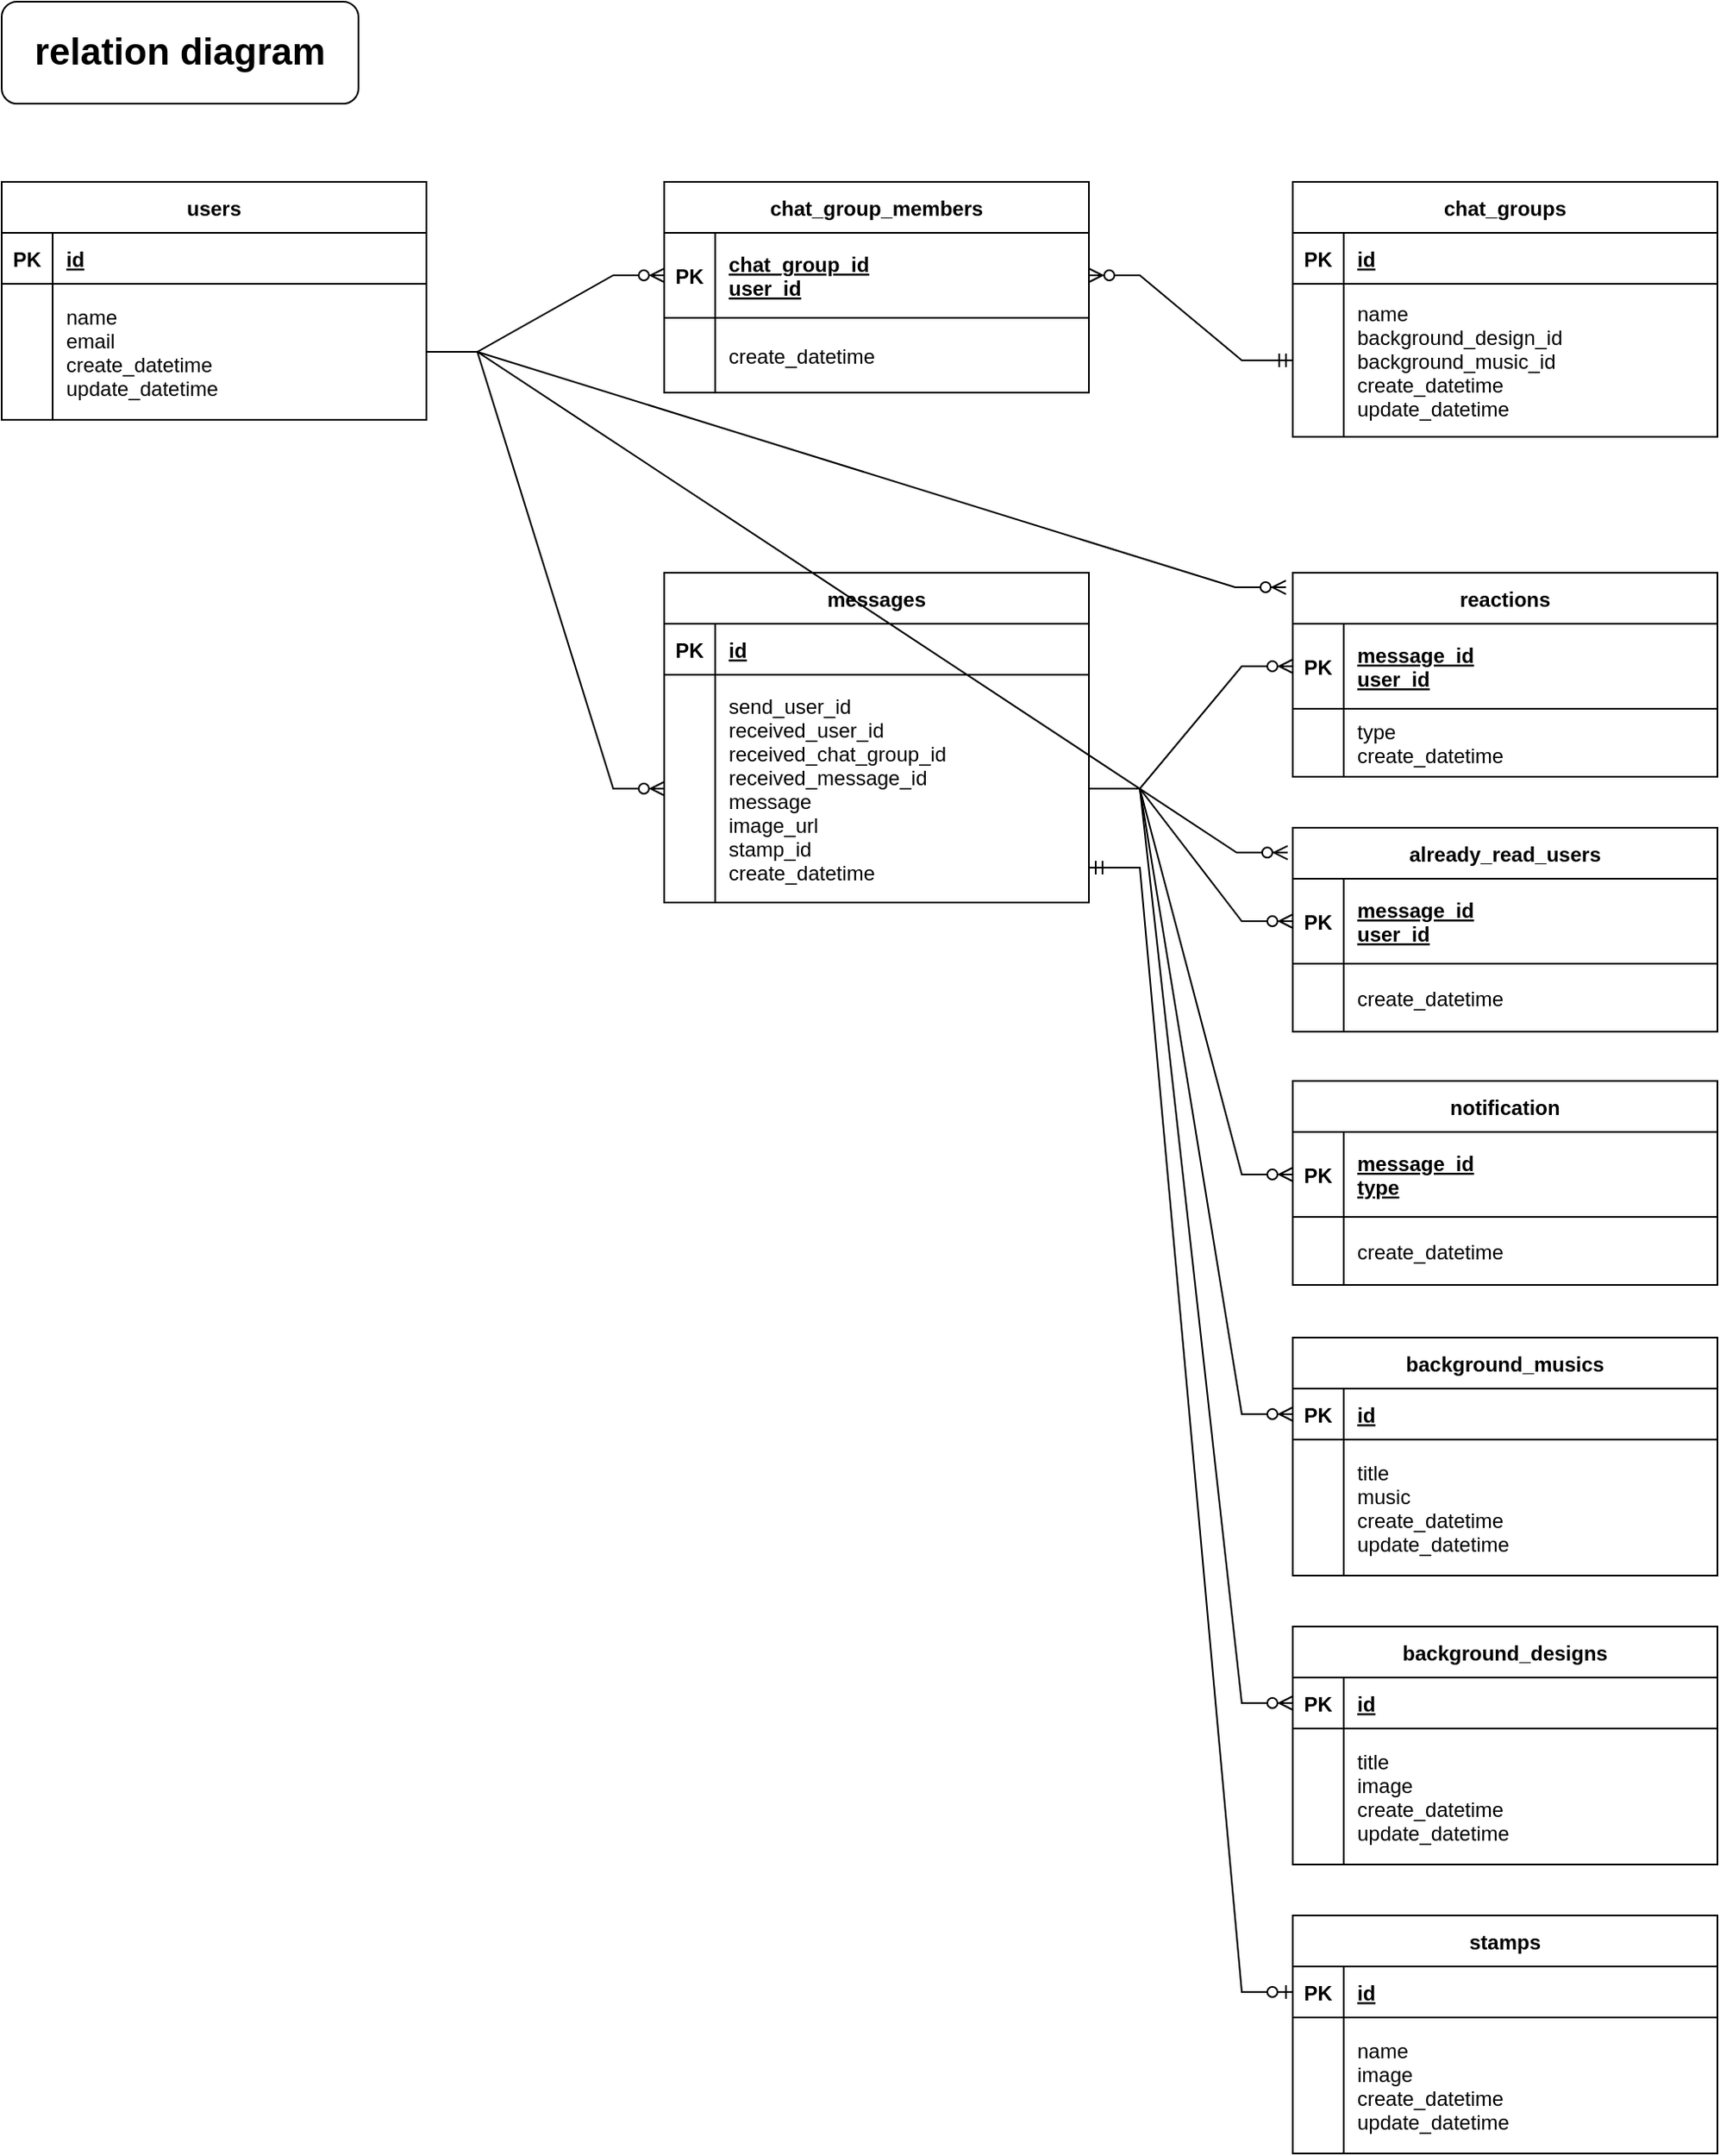 <mxfile version="20.3.0" type="device"><diagram id="R2lEEEUBdFMjLlhIrx00" name="relation diagram"><mxGraphModel dx="1426" dy="870" grid="1" gridSize="10" guides="1" tooltips="1" connect="1" arrows="1" fold="1" page="1" pageScale="1" pageWidth="850" pageHeight="1100" math="0" shadow="0" extFonts="Permanent Marker^https://fonts.googleapis.com/css?family=Permanent+Marker"><root><mxCell id="0"/><mxCell id="1" parent="0"/><mxCell id="Bx2NuQBaS8KRFv1rN33F-1" value="users" style="shape=table;startSize=30;container=1;collapsible=1;childLayout=tableLayout;fixedRows=1;rowLines=0;fontStyle=1;align=center;resizeLast=1;" parent="1" vertex="1"><mxGeometry x="60" y="146" width="250" height="140" as="geometry"/></mxCell><mxCell id="Bx2NuQBaS8KRFv1rN33F-2" value="" style="shape=partialRectangle;collapsible=0;dropTarget=0;pointerEvents=0;fillColor=none;points=[[0,0.5],[1,0.5]];portConstraint=eastwest;top=0;left=0;right=0;bottom=1;" parent="Bx2NuQBaS8KRFv1rN33F-1" vertex="1"><mxGeometry y="30" width="250" height="30" as="geometry"/></mxCell><mxCell id="Bx2NuQBaS8KRFv1rN33F-3" value="PK" style="shape=partialRectangle;overflow=hidden;connectable=0;fillColor=none;top=0;left=0;bottom=0;right=0;fontStyle=1;" parent="Bx2NuQBaS8KRFv1rN33F-2" vertex="1"><mxGeometry width="30" height="30" as="geometry"><mxRectangle width="30" height="30" as="alternateBounds"/></mxGeometry></mxCell><mxCell id="Bx2NuQBaS8KRFv1rN33F-4" value="id" style="shape=partialRectangle;overflow=hidden;connectable=0;fillColor=none;top=0;left=0;bottom=0;right=0;align=left;spacingLeft=6;fontStyle=5;" parent="Bx2NuQBaS8KRFv1rN33F-2" vertex="1"><mxGeometry x="30" width="220" height="30" as="geometry"><mxRectangle width="220" height="30" as="alternateBounds"/></mxGeometry></mxCell><mxCell id="Bx2NuQBaS8KRFv1rN33F-5" value="" style="shape=partialRectangle;collapsible=0;dropTarget=0;pointerEvents=0;fillColor=none;points=[[0,0.5],[1,0.5]];portConstraint=eastwest;top=0;left=0;right=0;bottom=0;" parent="Bx2NuQBaS8KRFv1rN33F-1" vertex="1"><mxGeometry y="60" width="250" height="80" as="geometry"/></mxCell><mxCell id="Bx2NuQBaS8KRFv1rN33F-6" value="" style="shape=partialRectangle;overflow=hidden;connectable=0;fillColor=none;top=0;left=0;bottom=0;right=0;" parent="Bx2NuQBaS8KRFv1rN33F-5" vertex="1"><mxGeometry width="30" height="80" as="geometry"><mxRectangle width="30" height="80" as="alternateBounds"/></mxGeometry></mxCell><mxCell id="Bx2NuQBaS8KRFv1rN33F-7" value="name&#10;email&#10;create_datetime&#10;update_datetime" style="shape=partialRectangle;overflow=hidden;connectable=0;fillColor=none;top=0;left=0;bottom=0;right=0;align=left;spacingLeft=6;" parent="Bx2NuQBaS8KRFv1rN33F-5" vertex="1"><mxGeometry x="30" width="220" height="80" as="geometry"><mxRectangle width="220" height="80" as="alternateBounds"/></mxGeometry></mxCell><mxCell id="Bx2NuQBaS8KRFv1rN33F-8" value="chat_groups" style="shape=table;startSize=30;container=1;collapsible=1;childLayout=tableLayout;fixedRows=1;rowLines=0;fontStyle=1;align=center;resizeLast=1;" parent="1" vertex="1"><mxGeometry x="820" y="146" width="250" height="150" as="geometry"/></mxCell><mxCell id="Bx2NuQBaS8KRFv1rN33F-9" value="" style="shape=partialRectangle;collapsible=0;dropTarget=0;pointerEvents=0;fillColor=none;points=[[0,0.5],[1,0.5]];portConstraint=eastwest;top=0;left=0;right=0;bottom=1;" parent="Bx2NuQBaS8KRFv1rN33F-8" vertex="1"><mxGeometry y="30" width="250" height="30" as="geometry"/></mxCell><mxCell id="Bx2NuQBaS8KRFv1rN33F-10" value="PK" style="shape=partialRectangle;overflow=hidden;connectable=0;fillColor=none;top=0;left=0;bottom=0;right=0;fontStyle=1;" parent="Bx2NuQBaS8KRFv1rN33F-9" vertex="1"><mxGeometry width="30" height="30" as="geometry"><mxRectangle width="30" height="30" as="alternateBounds"/></mxGeometry></mxCell><mxCell id="Bx2NuQBaS8KRFv1rN33F-11" value="id" style="shape=partialRectangle;overflow=hidden;connectable=0;fillColor=none;top=0;left=0;bottom=0;right=0;align=left;spacingLeft=6;fontStyle=5;" parent="Bx2NuQBaS8KRFv1rN33F-9" vertex="1"><mxGeometry x="30" width="220" height="30" as="geometry"><mxRectangle width="220" height="30" as="alternateBounds"/></mxGeometry></mxCell><mxCell id="Bx2NuQBaS8KRFv1rN33F-12" value="" style="shape=partialRectangle;collapsible=0;dropTarget=0;pointerEvents=0;fillColor=none;points=[[0,0.5],[1,0.5]];portConstraint=eastwest;top=0;left=0;right=0;bottom=0;" parent="Bx2NuQBaS8KRFv1rN33F-8" vertex="1"><mxGeometry y="60" width="250" height="90" as="geometry"/></mxCell><mxCell id="Bx2NuQBaS8KRFv1rN33F-13" value="" style="shape=partialRectangle;overflow=hidden;connectable=0;fillColor=none;top=0;left=0;bottom=0;right=0;" parent="Bx2NuQBaS8KRFv1rN33F-12" vertex="1"><mxGeometry width="30" height="90" as="geometry"><mxRectangle width="30" height="90" as="alternateBounds"/></mxGeometry></mxCell><mxCell id="Bx2NuQBaS8KRFv1rN33F-14" value="name&#10;background_design_id&#10;background_music_id&#10;create_datetime&#10;update_datetime" style="shape=partialRectangle;overflow=hidden;connectable=0;fillColor=none;top=0;left=0;bottom=0;right=0;align=left;spacingLeft=6;" parent="Bx2NuQBaS8KRFv1rN33F-12" vertex="1"><mxGeometry x="30" width="220" height="90" as="geometry"><mxRectangle width="220" height="90" as="alternateBounds"/></mxGeometry></mxCell><mxCell id="Bx2NuQBaS8KRFv1rN33F-15" value="chat_group_members" style="shape=table;startSize=30;container=1;collapsible=1;childLayout=tableLayout;fixedRows=1;rowLines=0;fontStyle=1;align=center;resizeLast=1;" parent="1" vertex="1"><mxGeometry x="450" y="146" width="250" height="124" as="geometry"/></mxCell><mxCell id="Bx2NuQBaS8KRFv1rN33F-16" value="" style="shape=partialRectangle;collapsible=0;dropTarget=0;pointerEvents=0;fillColor=none;points=[[0,0.5],[1,0.5]];portConstraint=eastwest;top=0;left=0;right=0;bottom=1;" parent="Bx2NuQBaS8KRFv1rN33F-15" vertex="1"><mxGeometry y="30" width="250" height="50" as="geometry"/></mxCell><mxCell id="Bx2NuQBaS8KRFv1rN33F-17" value="PK" style="shape=partialRectangle;overflow=hidden;connectable=0;fillColor=none;top=0;left=0;bottom=0;right=0;fontStyle=1;" parent="Bx2NuQBaS8KRFv1rN33F-16" vertex="1"><mxGeometry width="30" height="50" as="geometry"><mxRectangle width="30" height="50" as="alternateBounds"/></mxGeometry></mxCell><mxCell id="Bx2NuQBaS8KRFv1rN33F-18" value="chat_group_id&#10;user_id" style="shape=partialRectangle;overflow=hidden;connectable=0;fillColor=none;top=0;left=0;bottom=0;right=0;align=left;spacingLeft=6;fontStyle=5;" parent="Bx2NuQBaS8KRFv1rN33F-16" vertex="1"><mxGeometry x="30" width="220" height="50" as="geometry"><mxRectangle width="220" height="50" as="alternateBounds"/></mxGeometry></mxCell><mxCell id="Bx2NuQBaS8KRFv1rN33F-19" value="" style="shape=partialRectangle;collapsible=0;dropTarget=0;pointerEvents=0;fillColor=none;points=[[0,0.5],[1,0.5]];portConstraint=eastwest;top=0;left=0;right=0;bottom=0;" parent="Bx2NuQBaS8KRFv1rN33F-15" vertex="1"><mxGeometry y="80" width="250" height="44" as="geometry"/></mxCell><mxCell id="Bx2NuQBaS8KRFv1rN33F-20" value="" style="shape=partialRectangle;overflow=hidden;connectable=0;fillColor=none;top=0;left=0;bottom=0;right=0;" parent="Bx2NuQBaS8KRFv1rN33F-19" vertex="1"><mxGeometry width="30" height="44" as="geometry"><mxRectangle width="30" height="44" as="alternateBounds"/></mxGeometry></mxCell><mxCell id="Bx2NuQBaS8KRFv1rN33F-21" value="create_datetime" style="shape=partialRectangle;overflow=hidden;connectable=0;fillColor=none;top=0;left=0;bottom=0;right=0;align=left;spacingLeft=6;" parent="Bx2NuQBaS8KRFv1rN33F-19" vertex="1"><mxGeometry x="30" width="220" height="44" as="geometry"><mxRectangle width="220" height="44" as="alternateBounds"/></mxGeometry></mxCell><mxCell id="Bx2NuQBaS8KRFv1rN33F-22" value="messages" style="shape=table;startSize=30;container=1;collapsible=1;childLayout=tableLayout;fixedRows=1;rowLines=0;fontStyle=1;align=center;resizeLast=1;" parent="1" vertex="1"><mxGeometry x="450" y="376" width="250" height="194" as="geometry"/></mxCell><mxCell id="Bx2NuQBaS8KRFv1rN33F-23" value="" style="shape=partialRectangle;collapsible=0;dropTarget=0;pointerEvents=0;fillColor=none;points=[[0,0.5],[1,0.5]];portConstraint=eastwest;top=0;left=0;right=0;bottom=1;" parent="Bx2NuQBaS8KRFv1rN33F-22" vertex="1"><mxGeometry y="30" width="250" height="30" as="geometry"/></mxCell><mxCell id="Bx2NuQBaS8KRFv1rN33F-24" value="PK" style="shape=partialRectangle;overflow=hidden;connectable=0;fillColor=none;top=0;left=0;bottom=0;right=0;fontStyle=1;" parent="Bx2NuQBaS8KRFv1rN33F-23" vertex="1"><mxGeometry width="30" height="30" as="geometry"><mxRectangle width="30" height="30" as="alternateBounds"/></mxGeometry></mxCell><mxCell id="Bx2NuQBaS8KRFv1rN33F-25" value="id" style="shape=partialRectangle;overflow=hidden;connectable=0;fillColor=none;top=0;left=0;bottom=0;right=0;align=left;spacingLeft=6;fontStyle=5;" parent="Bx2NuQBaS8KRFv1rN33F-23" vertex="1"><mxGeometry x="30" width="220" height="30" as="geometry"><mxRectangle width="220" height="30" as="alternateBounds"/></mxGeometry></mxCell><mxCell id="Bx2NuQBaS8KRFv1rN33F-26" value="" style="shape=partialRectangle;collapsible=0;dropTarget=0;pointerEvents=0;fillColor=none;points=[[0,0.5],[1,0.5]];portConstraint=eastwest;top=0;left=0;right=0;bottom=0;" parent="Bx2NuQBaS8KRFv1rN33F-22" vertex="1"><mxGeometry y="60" width="250" height="134" as="geometry"/></mxCell><mxCell id="Bx2NuQBaS8KRFv1rN33F-27" value="" style="shape=partialRectangle;overflow=hidden;connectable=0;fillColor=none;top=0;left=0;bottom=0;right=0;" parent="Bx2NuQBaS8KRFv1rN33F-26" vertex="1"><mxGeometry width="30" height="134" as="geometry"><mxRectangle width="30" height="134" as="alternateBounds"/></mxGeometry></mxCell><mxCell id="Bx2NuQBaS8KRFv1rN33F-28" value="send_user_id&#10;received_user_id&#10;received_chat_group_id&#10;received_message_id&#10;message&#10;image_url&#10;stamp_id&#10;create_datetime" style="shape=partialRectangle;overflow=hidden;connectable=0;fillColor=none;top=0;left=0;bottom=0;right=0;align=left;spacingLeft=6;" parent="Bx2NuQBaS8KRFv1rN33F-26" vertex="1"><mxGeometry x="30" width="220" height="134" as="geometry"><mxRectangle width="220" height="134" as="alternateBounds"/></mxGeometry></mxCell><mxCell id="Bx2NuQBaS8KRFv1rN33F-29" value="already_read_users" style="shape=table;startSize=30;container=1;collapsible=1;childLayout=tableLayout;fixedRows=1;rowLines=0;fontStyle=1;align=center;resizeLast=1;" parent="1" vertex="1"><mxGeometry x="820" y="526" width="250" height="120" as="geometry"/></mxCell><mxCell id="Bx2NuQBaS8KRFv1rN33F-30" value="" style="shape=partialRectangle;collapsible=0;dropTarget=0;pointerEvents=0;fillColor=none;points=[[0,0.5],[1,0.5]];portConstraint=eastwest;top=0;left=0;right=0;bottom=1;" parent="Bx2NuQBaS8KRFv1rN33F-29" vertex="1"><mxGeometry y="30" width="250" height="50" as="geometry"/></mxCell><mxCell id="Bx2NuQBaS8KRFv1rN33F-31" value="PK" style="shape=partialRectangle;overflow=hidden;connectable=0;fillColor=none;top=0;left=0;bottom=0;right=0;fontStyle=1;" parent="Bx2NuQBaS8KRFv1rN33F-30" vertex="1"><mxGeometry width="30" height="50" as="geometry"><mxRectangle width="30" height="50" as="alternateBounds"/></mxGeometry></mxCell><mxCell id="Bx2NuQBaS8KRFv1rN33F-32" value="message_id&#10;user_id" style="shape=partialRectangle;overflow=hidden;connectable=0;fillColor=none;top=0;left=0;bottom=0;right=0;align=left;spacingLeft=6;fontStyle=5;" parent="Bx2NuQBaS8KRFv1rN33F-30" vertex="1"><mxGeometry x="30" width="220" height="50" as="geometry"><mxRectangle width="220" height="50" as="alternateBounds"/></mxGeometry></mxCell><mxCell id="Bx2NuQBaS8KRFv1rN33F-33" value="" style="shape=partialRectangle;collapsible=0;dropTarget=0;pointerEvents=0;fillColor=none;points=[[0,0.5],[1,0.5]];portConstraint=eastwest;top=0;left=0;right=0;bottom=0;" parent="Bx2NuQBaS8KRFv1rN33F-29" vertex="1"><mxGeometry y="80" width="250" height="40" as="geometry"/></mxCell><mxCell id="Bx2NuQBaS8KRFv1rN33F-34" value="" style="shape=partialRectangle;overflow=hidden;connectable=0;fillColor=none;top=0;left=0;bottom=0;right=0;" parent="Bx2NuQBaS8KRFv1rN33F-33" vertex="1"><mxGeometry width="30" height="40" as="geometry"><mxRectangle width="30" height="40" as="alternateBounds"/></mxGeometry></mxCell><mxCell id="Bx2NuQBaS8KRFv1rN33F-35" value="create_datetime" style="shape=partialRectangle;overflow=hidden;connectable=0;fillColor=none;top=0;left=0;bottom=0;right=0;align=left;spacingLeft=6;" parent="Bx2NuQBaS8KRFv1rN33F-33" vertex="1"><mxGeometry x="30" width="220" height="40" as="geometry"><mxRectangle width="220" height="40" as="alternateBounds"/></mxGeometry></mxCell><mxCell id="Bx2NuQBaS8KRFv1rN33F-36" value="reactions" style="shape=table;startSize=30;container=1;collapsible=1;childLayout=tableLayout;fixedRows=1;rowLines=0;fontStyle=1;align=center;resizeLast=1;" parent="1" vertex="1"><mxGeometry x="820" y="376" width="250" height="120" as="geometry"/></mxCell><mxCell id="Bx2NuQBaS8KRFv1rN33F-37" value="" style="shape=partialRectangle;collapsible=0;dropTarget=0;pointerEvents=0;fillColor=none;points=[[0,0.5],[1,0.5]];portConstraint=eastwest;top=0;left=0;right=0;bottom=1;" parent="Bx2NuQBaS8KRFv1rN33F-36" vertex="1"><mxGeometry y="30" width="250" height="50" as="geometry"/></mxCell><mxCell id="Bx2NuQBaS8KRFv1rN33F-38" value="PK" style="shape=partialRectangle;overflow=hidden;connectable=0;fillColor=none;top=0;left=0;bottom=0;right=0;fontStyle=1;" parent="Bx2NuQBaS8KRFv1rN33F-37" vertex="1"><mxGeometry width="30" height="50" as="geometry"><mxRectangle width="30" height="50" as="alternateBounds"/></mxGeometry></mxCell><mxCell id="Bx2NuQBaS8KRFv1rN33F-39" value="message_id&#10;user_id" style="shape=partialRectangle;overflow=hidden;connectable=0;fillColor=none;top=0;left=0;bottom=0;right=0;align=left;spacingLeft=6;fontStyle=5;" parent="Bx2NuQBaS8KRFv1rN33F-37" vertex="1"><mxGeometry x="30" width="220" height="50" as="geometry"><mxRectangle width="220" height="50" as="alternateBounds"/></mxGeometry></mxCell><mxCell id="Bx2NuQBaS8KRFv1rN33F-40" value="" style="shape=partialRectangle;collapsible=0;dropTarget=0;pointerEvents=0;fillColor=none;points=[[0,0.5],[1,0.5]];portConstraint=eastwest;top=0;left=0;right=0;bottom=0;" parent="Bx2NuQBaS8KRFv1rN33F-36" vertex="1"><mxGeometry y="80" width="250" height="40" as="geometry"/></mxCell><mxCell id="Bx2NuQBaS8KRFv1rN33F-41" value="" style="shape=partialRectangle;overflow=hidden;connectable=0;fillColor=none;top=0;left=0;bottom=0;right=0;" parent="Bx2NuQBaS8KRFv1rN33F-40" vertex="1"><mxGeometry width="30" height="40" as="geometry"><mxRectangle width="30" height="40" as="alternateBounds"/></mxGeometry></mxCell><mxCell id="Bx2NuQBaS8KRFv1rN33F-42" value="type&#10;create_datetime" style="shape=partialRectangle;overflow=hidden;connectable=0;fillColor=none;top=0;left=0;bottom=0;right=0;align=left;spacingLeft=6;" parent="Bx2NuQBaS8KRFv1rN33F-40" vertex="1"><mxGeometry x="30" width="220" height="40" as="geometry"><mxRectangle width="220" height="40" as="alternateBounds"/></mxGeometry></mxCell><mxCell id="Bx2NuQBaS8KRFv1rN33F-43" value="notification" style="shape=table;startSize=30;container=1;collapsible=1;childLayout=tableLayout;fixedRows=1;rowLines=0;fontStyle=1;align=center;resizeLast=1;" parent="1" vertex="1"><mxGeometry x="820" y="675" width="250" height="120" as="geometry"/></mxCell><mxCell id="Bx2NuQBaS8KRFv1rN33F-44" value="" style="shape=partialRectangle;collapsible=0;dropTarget=0;pointerEvents=0;fillColor=none;points=[[0,0.5],[1,0.5]];portConstraint=eastwest;top=0;left=0;right=0;bottom=1;" parent="Bx2NuQBaS8KRFv1rN33F-43" vertex="1"><mxGeometry y="30" width="250" height="50" as="geometry"/></mxCell><mxCell id="Bx2NuQBaS8KRFv1rN33F-45" value="PK" style="shape=partialRectangle;overflow=hidden;connectable=0;fillColor=none;top=0;left=0;bottom=0;right=0;fontStyle=1;" parent="Bx2NuQBaS8KRFv1rN33F-44" vertex="1"><mxGeometry width="30" height="50" as="geometry"><mxRectangle width="30" height="50" as="alternateBounds"/></mxGeometry></mxCell><mxCell id="Bx2NuQBaS8KRFv1rN33F-46" value="message_id&#10;type" style="shape=partialRectangle;overflow=hidden;connectable=0;fillColor=none;top=0;left=0;bottom=0;right=0;align=left;spacingLeft=6;fontStyle=5;" parent="Bx2NuQBaS8KRFv1rN33F-44" vertex="1"><mxGeometry x="30" width="220" height="50" as="geometry"><mxRectangle width="220" height="50" as="alternateBounds"/></mxGeometry></mxCell><mxCell id="Bx2NuQBaS8KRFv1rN33F-47" value="" style="shape=partialRectangle;collapsible=0;dropTarget=0;pointerEvents=0;fillColor=none;points=[[0,0.5],[1,0.5]];portConstraint=eastwest;top=0;left=0;right=0;bottom=0;" parent="Bx2NuQBaS8KRFv1rN33F-43" vertex="1"><mxGeometry y="80" width="250" height="40" as="geometry"/></mxCell><mxCell id="Bx2NuQBaS8KRFv1rN33F-48" value="" style="shape=partialRectangle;overflow=hidden;connectable=0;fillColor=none;top=0;left=0;bottom=0;right=0;" parent="Bx2NuQBaS8KRFv1rN33F-47" vertex="1"><mxGeometry width="30" height="40" as="geometry"><mxRectangle width="30" height="40" as="alternateBounds"/></mxGeometry></mxCell><mxCell id="Bx2NuQBaS8KRFv1rN33F-49" value="create_datetime" style="shape=partialRectangle;overflow=hidden;connectable=0;fillColor=none;top=0;left=0;bottom=0;right=0;align=left;spacingLeft=6;" parent="Bx2NuQBaS8KRFv1rN33F-47" vertex="1"><mxGeometry x="30" width="220" height="40" as="geometry"><mxRectangle width="220" height="40" as="alternateBounds"/></mxGeometry></mxCell><mxCell id="Bx2NuQBaS8KRFv1rN33F-50" value="background_designs" style="shape=table;startSize=30;container=1;collapsible=1;childLayout=tableLayout;fixedRows=1;rowLines=0;fontStyle=1;align=center;resizeLast=1;" parent="1" vertex="1"><mxGeometry x="820" y="996" width="250" height="140" as="geometry"/></mxCell><mxCell id="Bx2NuQBaS8KRFv1rN33F-51" value="" style="shape=partialRectangle;collapsible=0;dropTarget=0;pointerEvents=0;fillColor=none;points=[[0,0.5],[1,0.5]];portConstraint=eastwest;top=0;left=0;right=0;bottom=1;" parent="Bx2NuQBaS8KRFv1rN33F-50" vertex="1"><mxGeometry y="30" width="250" height="30" as="geometry"/></mxCell><mxCell id="Bx2NuQBaS8KRFv1rN33F-52" value="PK" style="shape=partialRectangle;overflow=hidden;connectable=0;fillColor=none;top=0;left=0;bottom=0;right=0;fontStyle=1;" parent="Bx2NuQBaS8KRFv1rN33F-51" vertex="1"><mxGeometry width="30" height="30" as="geometry"><mxRectangle width="30" height="30" as="alternateBounds"/></mxGeometry></mxCell><mxCell id="Bx2NuQBaS8KRFv1rN33F-53" value="id" style="shape=partialRectangle;overflow=hidden;connectable=0;fillColor=none;top=0;left=0;bottom=0;right=0;align=left;spacingLeft=6;fontStyle=5;" parent="Bx2NuQBaS8KRFv1rN33F-51" vertex="1"><mxGeometry x="30" width="220" height="30" as="geometry"><mxRectangle width="220" height="30" as="alternateBounds"/></mxGeometry></mxCell><mxCell id="Bx2NuQBaS8KRFv1rN33F-54" value="" style="shape=partialRectangle;collapsible=0;dropTarget=0;pointerEvents=0;fillColor=none;points=[[0,0.5],[1,0.5]];portConstraint=eastwest;top=0;left=0;right=0;bottom=0;" parent="Bx2NuQBaS8KRFv1rN33F-50" vertex="1"><mxGeometry y="60" width="250" height="80" as="geometry"/></mxCell><mxCell id="Bx2NuQBaS8KRFv1rN33F-55" value="" style="shape=partialRectangle;overflow=hidden;connectable=0;fillColor=none;top=0;left=0;bottom=0;right=0;" parent="Bx2NuQBaS8KRFv1rN33F-54" vertex="1"><mxGeometry width="30" height="80" as="geometry"><mxRectangle width="30" height="80" as="alternateBounds"/></mxGeometry></mxCell><mxCell id="Bx2NuQBaS8KRFv1rN33F-56" value="title&#10;image&#10;create_datetime&#10;update_datetime" style="shape=partialRectangle;overflow=hidden;connectable=0;fillColor=none;top=0;left=0;bottom=0;right=0;align=left;spacingLeft=6;" parent="Bx2NuQBaS8KRFv1rN33F-54" vertex="1"><mxGeometry x="30" width="220" height="80" as="geometry"><mxRectangle width="220" height="80" as="alternateBounds"/></mxGeometry></mxCell><mxCell id="Bx2NuQBaS8KRFv1rN33F-57" value="background_musics" style="shape=table;startSize=30;container=1;collapsible=1;childLayout=tableLayout;fixedRows=1;rowLines=0;fontStyle=1;align=center;resizeLast=1;" parent="1" vertex="1"><mxGeometry x="820" y="826" width="250" height="140" as="geometry"/></mxCell><mxCell id="Bx2NuQBaS8KRFv1rN33F-58" value="" style="shape=partialRectangle;collapsible=0;dropTarget=0;pointerEvents=0;fillColor=none;points=[[0,0.5],[1,0.5]];portConstraint=eastwest;top=0;left=0;right=0;bottom=1;" parent="Bx2NuQBaS8KRFv1rN33F-57" vertex="1"><mxGeometry y="30" width="250" height="30" as="geometry"/></mxCell><mxCell id="Bx2NuQBaS8KRFv1rN33F-59" value="PK" style="shape=partialRectangle;overflow=hidden;connectable=0;fillColor=none;top=0;left=0;bottom=0;right=0;fontStyle=1;" parent="Bx2NuQBaS8KRFv1rN33F-58" vertex="1"><mxGeometry width="30" height="30" as="geometry"><mxRectangle width="30" height="30" as="alternateBounds"/></mxGeometry></mxCell><mxCell id="Bx2NuQBaS8KRFv1rN33F-60" value="id" style="shape=partialRectangle;overflow=hidden;connectable=0;fillColor=none;top=0;left=0;bottom=0;right=0;align=left;spacingLeft=6;fontStyle=5;" parent="Bx2NuQBaS8KRFv1rN33F-58" vertex="1"><mxGeometry x="30" width="220" height="30" as="geometry"><mxRectangle width="220" height="30" as="alternateBounds"/></mxGeometry></mxCell><mxCell id="Bx2NuQBaS8KRFv1rN33F-61" value="" style="shape=partialRectangle;collapsible=0;dropTarget=0;pointerEvents=0;fillColor=none;points=[[0,0.5],[1,0.5]];portConstraint=eastwest;top=0;left=0;right=0;bottom=0;" parent="Bx2NuQBaS8KRFv1rN33F-57" vertex="1"><mxGeometry y="60" width="250" height="80" as="geometry"/></mxCell><mxCell id="Bx2NuQBaS8KRFv1rN33F-62" value="" style="shape=partialRectangle;overflow=hidden;connectable=0;fillColor=none;top=0;left=0;bottom=0;right=0;" parent="Bx2NuQBaS8KRFv1rN33F-61" vertex="1"><mxGeometry width="30" height="80" as="geometry"><mxRectangle width="30" height="80" as="alternateBounds"/></mxGeometry></mxCell><mxCell id="Bx2NuQBaS8KRFv1rN33F-63" value="title&#10;music&#10;create_datetime&#10;update_datetime" style="shape=partialRectangle;overflow=hidden;connectable=0;fillColor=none;top=0;left=0;bottom=0;right=0;align=left;spacingLeft=6;" parent="Bx2NuQBaS8KRFv1rN33F-61" vertex="1"><mxGeometry x="30" width="220" height="80" as="geometry"><mxRectangle width="220" height="80" as="alternateBounds"/></mxGeometry></mxCell><mxCell id="Bx2NuQBaS8KRFv1rN33F-64" value="stamps" style="shape=table;startSize=30;container=1;collapsible=1;childLayout=tableLayout;fixedRows=1;rowLines=0;fontStyle=1;align=center;resizeLast=1;" parent="1" vertex="1"><mxGeometry x="820" y="1166" width="250" height="140" as="geometry"/></mxCell><mxCell id="Bx2NuQBaS8KRFv1rN33F-65" value="" style="shape=partialRectangle;collapsible=0;dropTarget=0;pointerEvents=0;fillColor=none;points=[[0,0.5],[1,0.5]];portConstraint=eastwest;top=0;left=0;right=0;bottom=1;" parent="Bx2NuQBaS8KRFv1rN33F-64" vertex="1"><mxGeometry y="30" width="250" height="30" as="geometry"/></mxCell><mxCell id="Bx2NuQBaS8KRFv1rN33F-66" value="PK" style="shape=partialRectangle;overflow=hidden;connectable=0;fillColor=none;top=0;left=0;bottom=0;right=0;fontStyle=1;" parent="Bx2NuQBaS8KRFv1rN33F-65" vertex="1"><mxGeometry width="30" height="30" as="geometry"><mxRectangle width="30" height="30" as="alternateBounds"/></mxGeometry></mxCell><mxCell id="Bx2NuQBaS8KRFv1rN33F-67" value="id" style="shape=partialRectangle;overflow=hidden;connectable=0;fillColor=none;top=0;left=0;bottom=0;right=0;align=left;spacingLeft=6;fontStyle=5;" parent="Bx2NuQBaS8KRFv1rN33F-65" vertex="1"><mxGeometry x="30" width="220" height="30" as="geometry"><mxRectangle width="220" height="30" as="alternateBounds"/></mxGeometry></mxCell><mxCell id="Bx2NuQBaS8KRFv1rN33F-68" value="" style="shape=partialRectangle;collapsible=0;dropTarget=0;pointerEvents=0;fillColor=none;points=[[0,0.5],[1,0.5]];portConstraint=eastwest;top=0;left=0;right=0;bottom=0;" parent="Bx2NuQBaS8KRFv1rN33F-64" vertex="1"><mxGeometry y="60" width="250" height="80" as="geometry"/></mxCell><mxCell id="Bx2NuQBaS8KRFv1rN33F-69" value="" style="shape=partialRectangle;overflow=hidden;connectable=0;fillColor=none;top=0;left=0;bottom=0;right=0;" parent="Bx2NuQBaS8KRFv1rN33F-68" vertex="1"><mxGeometry width="30" height="80" as="geometry"><mxRectangle width="30" height="80" as="alternateBounds"/></mxGeometry></mxCell><mxCell id="Bx2NuQBaS8KRFv1rN33F-70" value="name&#10;image&#10;create_datetime&#10;update_datetime" style="shape=partialRectangle;overflow=hidden;connectable=0;fillColor=none;top=0;left=0;bottom=0;right=0;align=left;spacingLeft=6;" parent="Bx2NuQBaS8KRFv1rN33F-68" vertex="1"><mxGeometry x="30" width="220" height="80" as="geometry"><mxRectangle width="220" height="80" as="alternateBounds"/></mxGeometry></mxCell><mxCell id="Bx2NuQBaS8KRFv1rN33F-71" value="" style="edgeStyle=entityRelationEdgeStyle;fontSize=12;html=1;endArrow=ERzeroToMany;endFill=1;rounded=0;entryX=0;entryY=0.5;entryDx=0;entryDy=0;" parent="1" source="Bx2NuQBaS8KRFv1rN33F-5" target="Bx2NuQBaS8KRFv1rN33F-16" edge="1"><mxGeometry width="100" height="100" relative="1" as="geometry"><mxPoint x="20" y="386" as="sourcePoint"/><mxPoint x="120" y="286" as="targetPoint"/></mxGeometry></mxCell><mxCell id="Bx2NuQBaS8KRFv1rN33F-72" value="" style="edgeStyle=entityRelationEdgeStyle;fontSize=12;html=1;endArrow=ERzeroToMany;startArrow=ERmandOne;rounded=0;entryX=1;entryY=0.5;entryDx=0;entryDy=0;" parent="1" source="Bx2NuQBaS8KRFv1rN33F-12" target="Bx2NuQBaS8KRFv1rN33F-16" edge="1"><mxGeometry width="100" height="100" relative="1" as="geometry"><mxPoint x="600" y="326" as="sourcePoint"/><mxPoint x="700" y="226" as="targetPoint"/></mxGeometry></mxCell><mxCell id="Bx2NuQBaS8KRFv1rN33F-73" value="" style="edgeStyle=entityRelationEdgeStyle;fontSize=12;html=1;endArrow=ERzeroToMany;endFill=1;rounded=0;entryX=0;entryY=0.5;entryDx=0;entryDy=0;exitX=1;exitY=0.5;exitDx=0;exitDy=0;" parent="1" source="Bx2NuQBaS8KRFv1rN33F-5" target="Bx2NuQBaS8KRFv1rN33F-26" edge="1"><mxGeometry width="100" height="100" relative="1" as="geometry"><mxPoint x="300" y="376" as="sourcePoint"/><mxPoint x="400" y="531" as="targetPoint"/></mxGeometry></mxCell><mxCell id="Bx2NuQBaS8KRFv1rN33F-74" value="" style="edgeStyle=entityRelationEdgeStyle;fontSize=12;html=1;endArrow=ERzeroToMany;endFill=1;rounded=0;entryX=0;entryY=0.5;entryDx=0;entryDy=0;exitX=1;exitY=0.5;exitDx=0;exitDy=0;" parent="1" source="Bx2NuQBaS8KRFv1rN33F-26" target="Bx2NuQBaS8KRFv1rN33F-44" edge="1"><mxGeometry width="100" height="100" relative="1" as="geometry"><mxPoint x="820" y="556" as="sourcePoint"/><mxPoint x="920" y="991" as="targetPoint"/></mxGeometry></mxCell><mxCell id="Bx2NuQBaS8KRFv1rN33F-75" value="" style="edgeStyle=entityRelationEdgeStyle;fontSize=12;html=1;endArrow=ERzeroToMany;endFill=1;rounded=0;entryX=0;entryY=0.5;entryDx=0;entryDy=0;exitX=1;exitY=0.5;exitDx=0;exitDy=0;" parent="1" source="Bx2NuQBaS8KRFv1rN33F-26" target="Bx2NuQBaS8KRFv1rN33F-30" edge="1"><mxGeometry width="100" height="100" relative="1" as="geometry"><mxPoint x="730" y="701" as="sourcePoint"/><mxPoint x="830" y="701" as="targetPoint"/></mxGeometry></mxCell><mxCell id="Bx2NuQBaS8KRFv1rN33F-76" value="" style="edgeStyle=entityRelationEdgeStyle;fontSize=12;html=1;endArrow=ERzeroToMany;endFill=1;rounded=0;entryX=0;entryY=0.5;entryDx=0;entryDy=0;" parent="1" source="Bx2NuQBaS8KRFv1rN33F-26" target="Bx2NuQBaS8KRFv1rN33F-58" edge="1"><mxGeometry width="100" height="100" relative="1" as="geometry"><mxPoint x="680" y="906" as="sourcePoint"/><mxPoint x="780" y="1066" as="targetPoint"/></mxGeometry></mxCell><mxCell id="Bx2NuQBaS8KRFv1rN33F-77" value="" style="edgeStyle=entityRelationEdgeStyle;fontSize=12;html=1;endArrow=ERzeroToMany;endFill=1;rounded=0;exitX=1;exitY=0.5;exitDx=0;exitDy=0;" parent="1" source="Bx2NuQBaS8KRFv1rN33F-26" target="Bx2NuQBaS8KRFv1rN33F-51" edge="1"><mxGeometry width="100" height="100" relative="1" as="geometry"><mxPoint x="730" y="701" as="sourcePoint"/><mxPoint x="830" y="1001" as="targetPoint"/></mxGeometry></mxCell><mxCell id="Bx2NuQBaS8KRFv1rN33F-78" value="" style="edgeStyle=entityRelationEdgeStyle;fontSize=12;html=1;endArrow=ERzeroToMany;endFill=1;rounded=0;exitX=1;exitY=0.5;exitDx=0;exitDy=0;" parent="1" source="Bx2NuQBaS8KRFv1rN33F-26" target="Bx2NuQBaS8KRFv1rN33F-37" edge="1"><mxGeometry width="100" height="100" relative="1" as="geometry"><mxPoint x="730" y="701" as="sourcePoint"/><mxPoint x="830" y="441" as="targetPoint"/></mxGeometry></mxCell><mxCell id="Bx2NuQBaS8KRFv1rN33F-80" value="" style="edgeStyle=entityRelationEdgeStyle;fontSize=12;html=1;endArrow=ERzeroToOne;startArrow=ERmandOne;rounded=0;exitX=1;exitY=0.847;exitDx=0;exitDy=0;exitPerimeter=0;entryX=0;entryY=0.5;entryDx=0;entryDy=0;" parent="1" source="Bx2NuQBaS8KRFv1rN33F-26" target="Bx2NuQBaS8KRFv1rN33F-65" edge="1"><mxGeometry width="100" height="100" relative="1" as="geometry"><mxPoint x="750" y="866" as="sourcePoint"/><mxPoint x="470" y="906" as="targetPoint"/></mxGeometry></mxCell><mxCell id="Bx2NuQBaS8KRFv1rN33F-82" value="" style="edgeStyle=entityRelationEdgeStyle;fontSize=12;html=1;endArrow=ERzeroToMany;endFill=1;rounded=0;exitX=1;exitY=0.5;exitDx=0;exitDy=0;entryX=-0.016;entryY=0.071;entryDx=0;entryDy=0;entryPerimeter=0;" parent="1" source="Bx2NuQBaS8KRFv1rN33F-5" target="Bx2NuQBaS8KRFv1rN33F-36" edge="1"><mxGeometry width="100" height="100" relative="1" as="geometry"><mxPoint x="190" y="546" as="sourcePoint"/><mxPoint x="290" y="446" as="targetPoint"/></mxGeometry></mxCell><mxCell id="Bx2NuQBaS8KRFv1rN33F-83" value="" style="edgeStyle=entityRelationEdgeStyle;fontSize=12;html=1;endArrow=ERzeroToMany;endFill=1;rounded=0;entryX=-0.012;entryY=0.122;entryDx=0;entryDy=0;entryPerimeter=0;exitX=1;exitY=0.5;exitDx=0;exitDy=0;" parent="1" source="Bx2NuQBaS8KRFv1rN33F-5" target="Bx2NuQBaS8KRFv1rN33F-29" edge="1"><mxGeometry width="100" height="100" relative="1" as="geometry"><mxPoint x="310" y="166" as="sourcePoint"/><mxPoint x="826" y="394.52" as="targetPoint"/></mxGeometry></mxCell><mxCell id="Bx2NuQBaS8KRFv1rN33F-85" value="&lt;b&gt;relation diagram&lt;/b&gt;" style="rounded=1;whiteSpace=wrap;html=1;fontSize=22;" parent="1" vertex="1"><mxGeometry x="60" y="40" width="210" height="60" as="geometry"/></mxCell></root></mxGraphModel></diagram></mxfile>